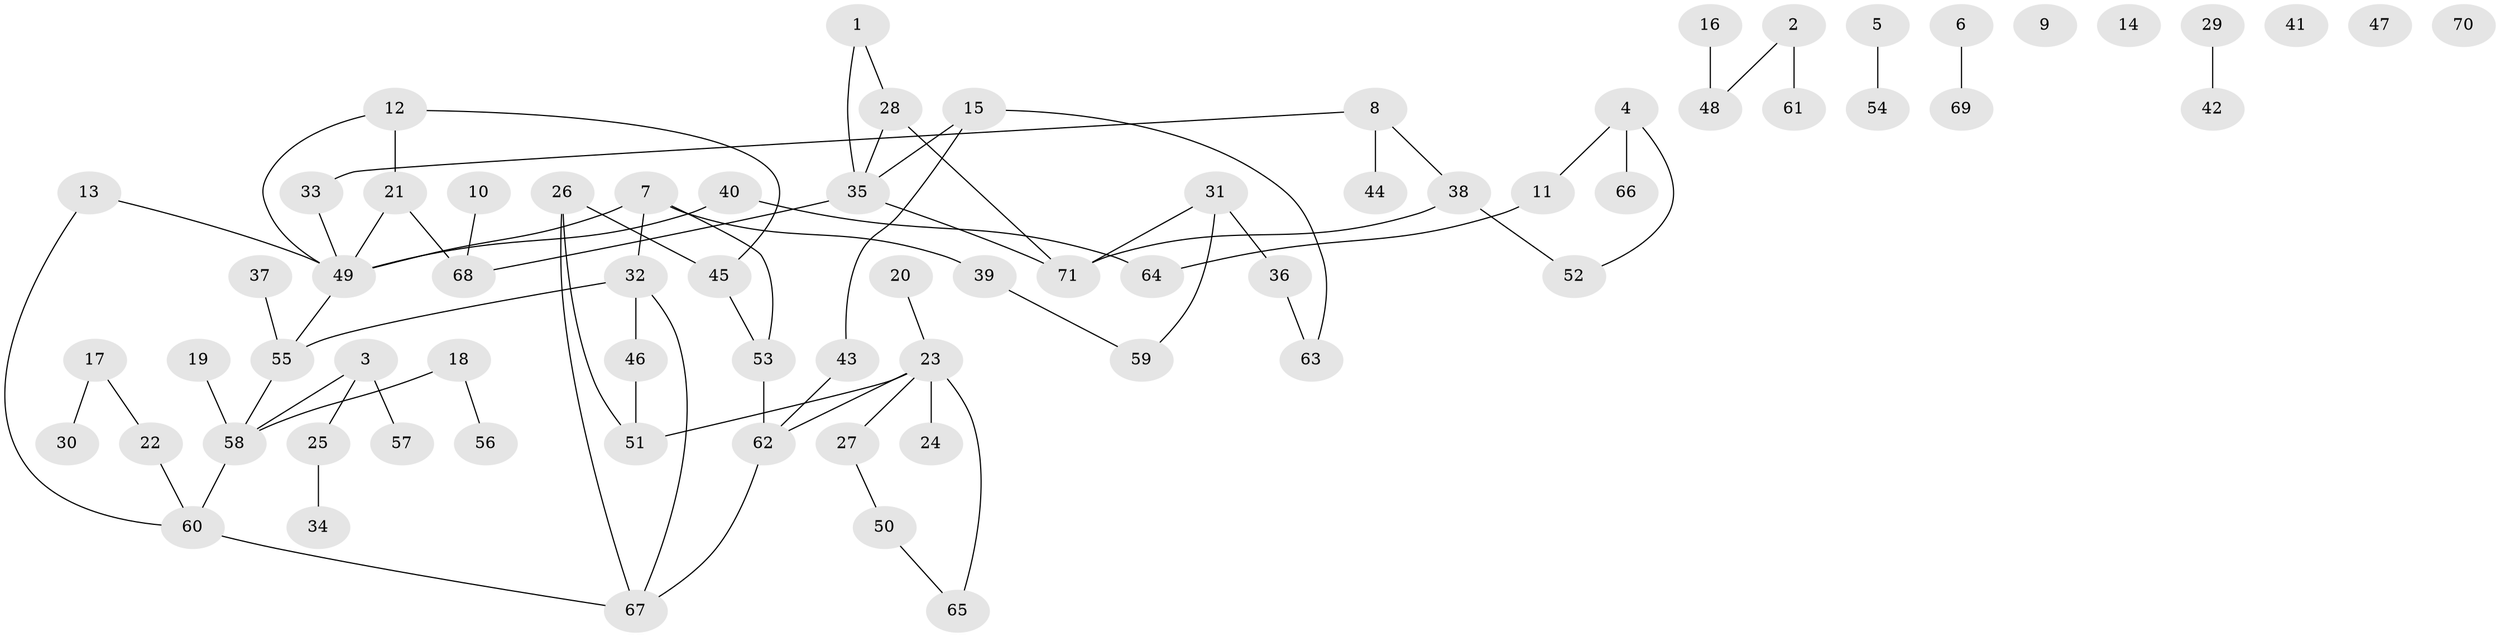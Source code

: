 // coarse degree distribution, {3: 0.18604651162790697, 1: 0.18604651162790697, 2: 0.27906976744186046, 0: 0.18604651162790697, 6: 0.023255813953488372, 4: 0.046511627906976744, 5: 0.046511627906976744, 7: 0.046511627906976744}
// Generated by graph-tools (version 1.1) at 2025/41/03/06/25 10:41:20]
// undirected, 71 vertices, 78 edges
graph export_dot {
graph [start="1"]
  node [color=gray90,style=filled];
  1;
  2;
  3;
  4;
  5;
  6;
  7;
  8;
  9;
  10;
  11;
  12;
  13;
  14;
  15;
  16;
  17;
  18;
  19;
  20;
  21;
  22;
  23;
  24;
  25;
  26;
  27;
  28;
  29;
  30;
  31;
  32;
  33;
  34;
  35;
  36;
  37;
  38;
  39;
  40;
  41;
  42;
  43;
  44;
  45;
  46;
  47;
  48;
  49;
  50;
  51;
  52;
  53;
  54;
  55;
  56;
  57;
  58;
  59;
  60;
  61;
  62;
  63;
  64;
  65;
  66;
  67;
  68;
  69;
  70;
  71;
  1 -- 28;
  1 -- 35;
  2 -- 48;
  2 -- 61;
  3 -- 25;
  3 -- 57;
  3 -- 58;
  4 -- 11;
  4 -- 52;
  4 -- 66;
  5 -- 54;
  6 -- 69;
  7 -- 32;
  7 -- 39;
  7 -- 49;
  7 -- 53;
  8 -- 33;
  8 -- 38;
  8 -- 44;
  10 -- 68;
  11 -- 64;
  12 -- 21;
  12 -- 45;
  12 -- 49;
  13 -- 49;
  13 -- 60;
  15 -- 35;
  15 -- 43;
  15 -- 63;
  16 -- 48;
  17 -- 22;
  17 -- 30;
  18 -- 56;
  18 -- 58;
  19 -- 58;
  20 -- 23;
  21 -- 49;
  21 -- 68;
  22 -- 60;
  23 -- 24;
  23 -- 27;
  23 -- 51;
  23 -- 62;
  23 -- 65;
  25 -- 34;
  26 -- 45;
  26 -- 51;
  26 -- 67;
  27 -- 50;
  28 -- 35;
  28 -- 71;
  29 -- 42;
  31 -- 36;
  31 -- 59;
  31 -- 71;
  32 -- 46;
  32 -- 55;
  32 -- 67;
  33 -- 49;
  35 -- 68;
  35 -- 71;
  36 -- 63;
  37 -- 55;
  38 -- 52;
  38 -- 71;
  39 -- 59;
  40 -- 49;
  40 -- 64;
  43 -- 62;
  45 -- 53;
  46 -- 51;
  49 -- 55;
  50 -- 65;
  53 -- 62;
  55 -- 58;
  58 -- 60;
  60 -- 67;
  62 -- 67;
}
